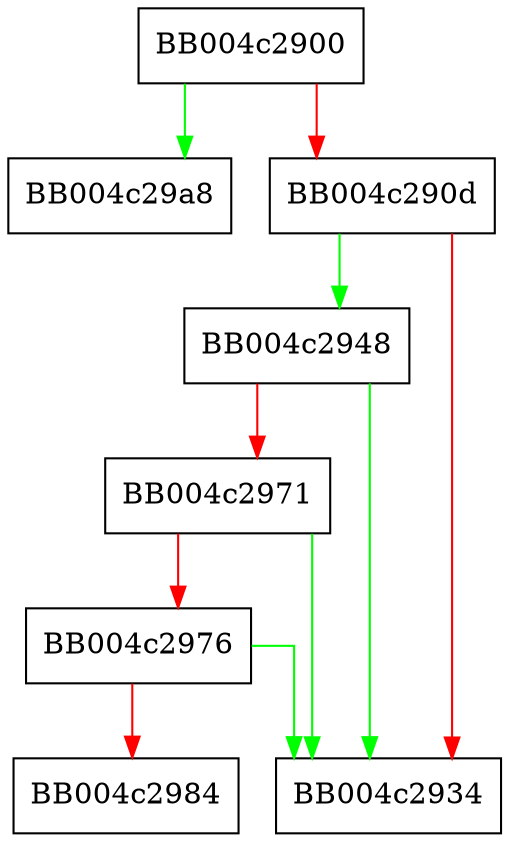 digraph ossl_quic_wire_decode_frame_streams_blocked {
  node [shape="box"];
  graph [splines=ortho];
  BB004c2900 -> BB004c29a8 [color="green"];
  BB004c2900 -> BB004c290d [color="red"];
  BB004c290d -> BB004c2948 [color="green"];
  BB004c290d -> BB004c2934 [color="red"];
  BB004c2948 -> BB004c2934 [color="green"];
  BB004c2948 -> BB004c2971 [color="red"];
  BB004c2971 -> BB004c2934 [color="green"];
  BB004c2971 -> BB004c2976 [color="red"];
  BB004c2976 -> BB004c2934 [color="green"];
  BB004c2976 -> BB004c2984 [color="red"];
}